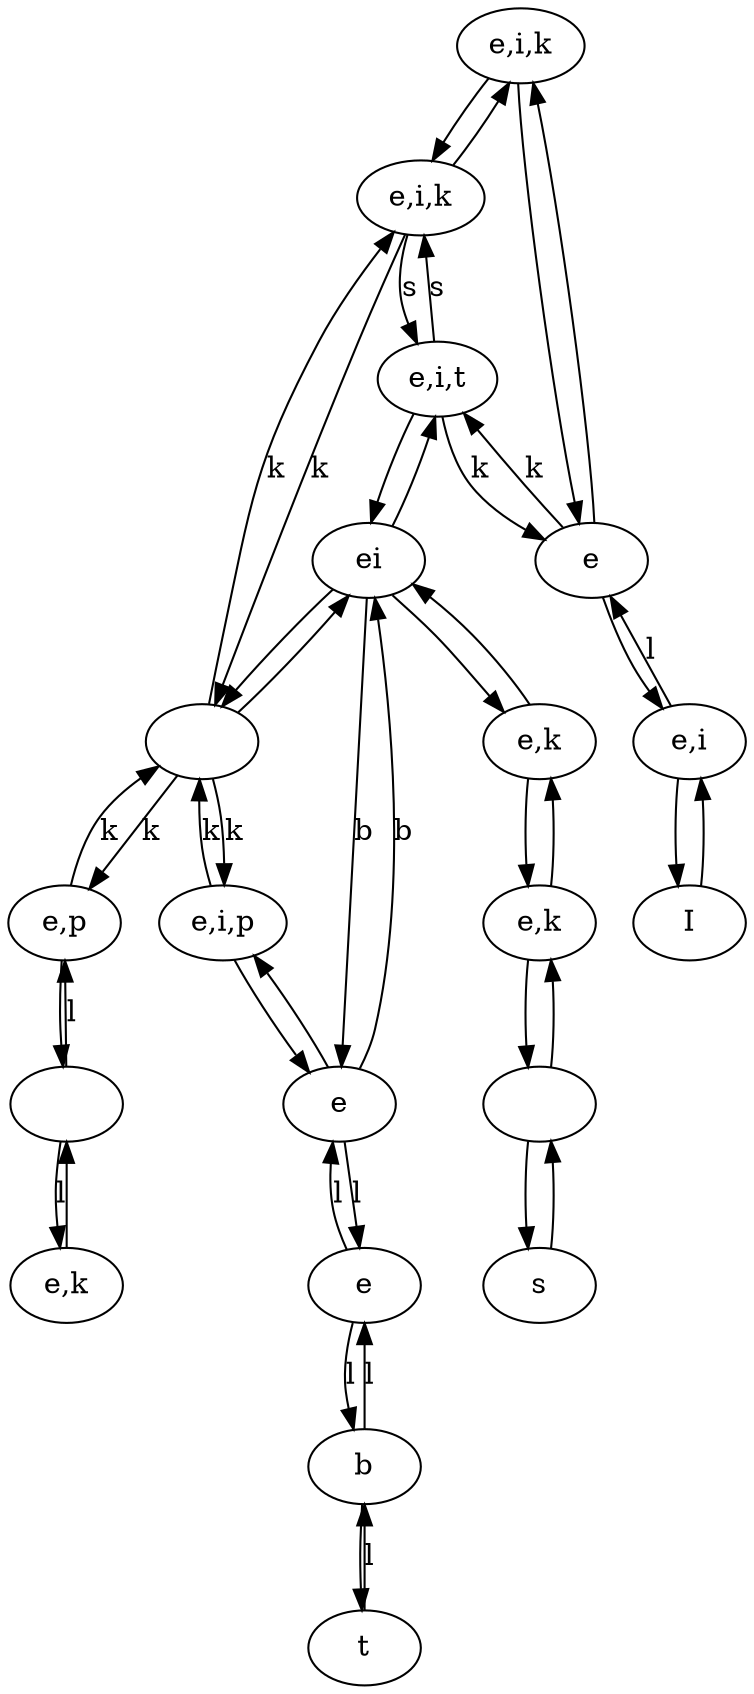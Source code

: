 digraph {
0 [label="e,i,k"]
1 [label="e,i,k"]
2 [label="e,k"]
3 [label=""]
4 [label=""]
5 [label="e,i,p"]
6 [label="I"]
7 [label="e,i"]
8 [label="e,p"]
9 [label="e,k"]
10 [label="e"]
11 [label="t"]
12 [label="s"]
13 [label="e,k"]
14 [label=""]
15 [label="e"]
16 [label="e,i,t"]
17 [label="ei"]
18 [label="e"]
19 [label="b"]
12 -> 14 [label=""]
14 -> 12 [label=""]
14 -> 13 [label=""]
13 -> 14 [label=""]
13 -> 9 [label=""]
9 -> 13 [label=""]
9 -> 17 [label=""]
17 -> 9 [label=""]
17 -> 16 [label=""]
16 -> 17 [label=""]
16 -> 1 [label="s"]
1 -> 16 [label="s"]
1 -> 0 [label=""]
0 -> 1 [label=""]
0 -> 15 [label=""]
15 -> 0 [label=""]
4 -> 17 [label=""]
17 -> 4 [label=""]
18 -> 5 [label=""]
5 -> 18 [label=""]
18 -> 17 [label="b"]
17 -> 18 [label="b"]
18 -> 10 [label="l"]
10 -> 18 [label="l"]
19 -> 10 [label="l"]
10 -> 19 [label="l"]
3 -> 2 [label="l"]
2 -> 3 [label=""]
3 -> 8 [label="l"]
8 -> 3 [label=""]
11 -> 19 [label="l"]
19 -> 11 [label=""]
7 -> 15 [label="l"]
15 -> 7 [label=""]
15 -> 16 [label="k"]
16 -> 15 [label="k"]
1 -> 4 [label="k"]
4 -> 1 [label="k"]
4 -> 8 [label="k"]
8 -> 4 [label="k"]
4 -> 5 [label="k"]
5 -> 4 [label="k"]
7 -> 6 [label=""]
6 -> 7 [label=""]
}
